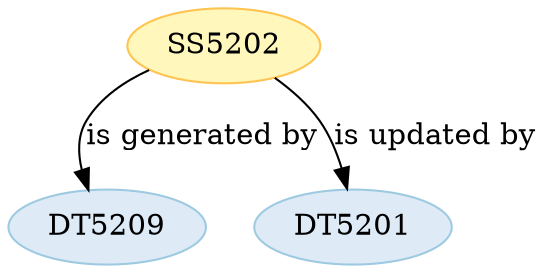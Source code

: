 strict digraph {


	"DT5209" [ color="2", colorscheme="blues3", fillcolor="1", style="filled",  weight=0 ];

	"SS5202" [ color="2", colorscheme="ylorbr3", fillcolor="1", style="filled",  weight=0 ];

	"SS5202" -> "DT5201" [ label="is updated by", labeltooltip="DT5201 - is updated by - SS5202",  weight=0 ];

	"SS5202" -> "DT5209" [ label="is generated by", labeltooltip="DT5209 - is generated by - SS5202",  weight=0 ];

	"DT5201" [ color="2", colorscheme="blues3", fillcolor="1", style="filled",  weight=0 ];

}
